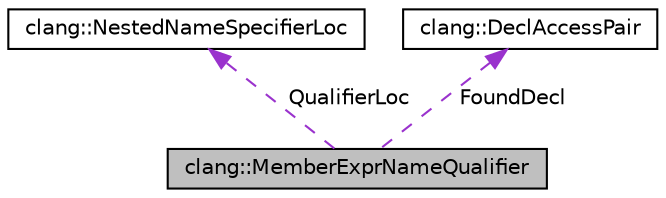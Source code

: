 digraph "clang::MemberExprNameQualifier"
{
 // LATEX_PDF_SIZE
  bgcolor="transparent";
  edge [fontname="Helvetica",fontsize="10",labelfontname="Helvetica",labelfontsize="10"];
  node [fontname="Helvetica",fontsize="10",shape=record];
  Node1 [label="clang::MemberExprNameQualifier",height=0.2,width=0.4,color="black", fillcolor="grey75", style="filled", fontcolor="black",tooltip="Extra data stored in some MemberExpr objects."];
  Node2 -> Node1 [dir="back",color="darkorchid3",fontsize="10",style="dashed",label=" QualifierLoc" ,fontname="Helvetica"];
  Node2 [label="clang::NestedNameSpecifierLoc",height=0.2,width=0.4,color="black",URL="$classclang_1_1NestedNameSpecifierLoc.html",tooltip="A C++ nested-name-specifier augmented with source location information."];
  Node3 -> Node1 [dir="back",color="darkorchid3",fontsize="10",style="dashed",label=" FoundDecl" ,fontname="Helvetica"];
  Node3 [label="clang::DeclAccessPair",height=0.2,width=0.4,color="black",URL="$classclang_1_1DeclAccessPair.html",tooltip="A POD class for pairing a NamedDecl* with an access specifier."];
}
